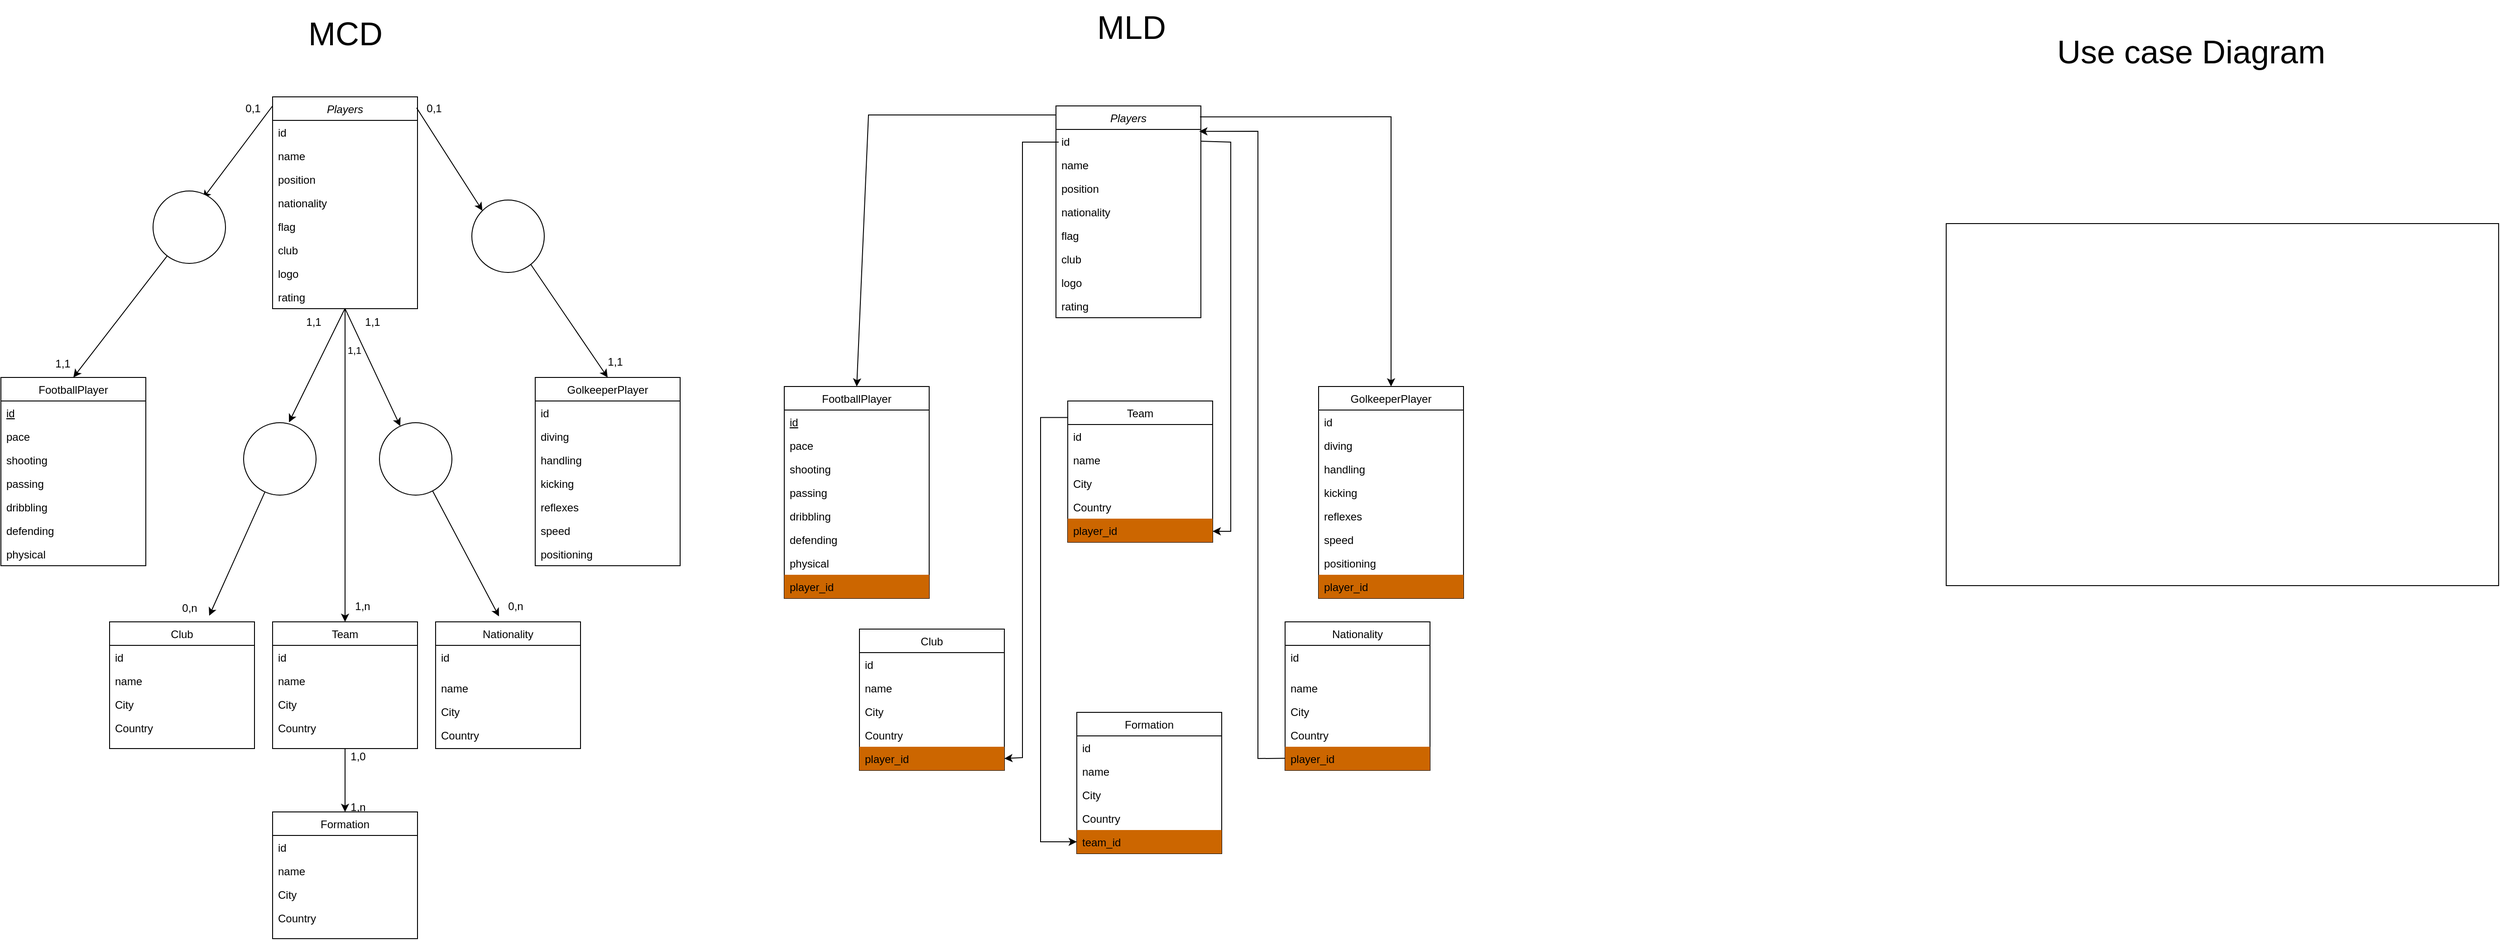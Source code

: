 <mxfile version="25.0.3">
  <diagram id="C5RBs43oDa-KdzZeNtuy" name="Page-1">
    <mxGraphModel dx="3596" dy="1031" grid="1" gridSize="10" guides="1" tooltips="1" connect="1" arrows="1" fold="1" page="1" pageScale="1" pageWidth="827" pageHeight="1169" math="0" shadow="0">
      <root>
        <mxCell id="WIyWlLk6GJQsqaUBKTNV-0" />
        <mxCell id="WIyWlLk6GJQsqaUBKTNV-1" parent="WIyWlLk6GJQsqaUBKTNV-0" />
        <mxCell id="zkfFHV4jXpPFQw0GAbJ--0" value="Players" style="swimlane;fontStyle=2;align=center;verticalAlign=top;childLayout=stackLayout;horizontal=1;startSize=26;horizontalStack=0;resizeParent=1;resizeLast=0;collapsible=1;marginBottom=0;rounded=0;shadow=0;strokeWidth=1;" parent="WIyWlLk6GJQsqaUBKTNV-1" vertex="1">
          <mxGeometry x="-488" y="110" width="160" height="234" as="geometry">
            <mxRectangle x="230" y="140" width="160" height="26" as="alternateBounds" />
          </mxGeometry>
        </mxCell>
        <mxCell id="zkfFHV4jXpPFQw0GAbJ--5" value="id" style="text;align=left;verticalAlign=top;spacingLeft=4;spacingRight=4;overflow=hidden;rotatable=0;points=[[0,0.5],[1,0.5]];portConstraint=eastwest;" parent="zkfFHV4jXpPFQw0GAbJ--0" vertex="1">
          <mxGeometry y="26" width="160" height="26" as="geometry" />
        </mxCell>
        <mxCell id="zkfFHV4jXpPFQw0GAbJ--1" value="name" style="text;align=left;verticalAlign=top;spacingLeft=4;spacingRight=4;overflow=hidden;rotatable=0;points=[[0,0.5],[1,0.5]];portConstraint=eastwest;" parent="zkfFHV4jXpPFQw0GAbJ--0" vertex="1">
          <mxGeometry y="52" width="160" height="26" as="geometry" />
        </mxCell>
        <mxCell id="J0uEEC9_eExeCqjx7-ZQ-7" value="position" style="text;align=left;verticalAlign=top;spacingLeft=4;spacingRight=4;overflow=hidden;rotatable=0;points=[[0,0.5],[1,0.5]];portConstraint=eastwest;rounded=0;shadow=0;html=0;" vertex="1" parent="zkfFHV4jXpPFQw0GAbJ--0">
          <mxGeometry y="78" width="160" height="26" as="geometry" />
        </mxCell>
        <mxCell id="zkfFHV4jXpPFQw0GAbJ--3" value="nationality" style="text;align=left;verticalAlign=top;spacingLeft=4;spacingRight=4;overflow=hidden;rotatable=0;points=[[0,0.5],[1,0.5]];portConstraint=eastwest;rounded=0;shadow=0;html=0;" parent="zkfFHV4jXpPFQw0GAbJ--0" vertex="1">
          <mxGeometry y="104" width="160" height="26" as="geometry" />
        </mxCell>
        <mxCell id="J0uEEC9_eExeCqjx7-ZQ-0" value="flag" style="text;align=left;verticalAlign=top;spacingLeft=4;spacingRight=4;overflow=hidden;rotatable=0;points=[[0,0.5],[1,0.5]];portConstraint=eastwest;rounded=0;shadow=0;html=0;" vertex="1" parent="zkfFHV4jXpPFQw0GAbJ--0">
          <mxGeometry y="130" width="160" height="26" as="geometry" />
        </mxCell>
        <mxCell id="J0uEEC9_eExeCqjx7-ZQ-6" value="club" style="text;align=left;verticalAlign=top;spacingLeft=4;spacingRight=4;overflow=hidden;rotatable=0;points=[[0,0.5],[1,0.5]];portConstraint=eastwest;rounded=0;shadow=0;html=0;" vertex="1" parent="zkfFHV4jXpPFQw0GAbJ--0">
          <mxGeometry y="156" width="160" height="26" as="geometry" />
        </mxCell>
        <mxCell id="J0uEEC9_eExeCqjx7-ZQ-5" value="logo" style="text;align=left;verticalAlign=top;spacingLeft=4;spacingRight=4;overflow=hidden;rotatable=0;points=[[0,0.5],[1,0.5]];portConstraint=eastwest;rounded=0;shadow=0;html=0;" vertex="1" parent="zkfFHV4jXpPFQw0GAbJ--0">
          <mxGeometry y="182" width="160" height="26" as="geometry" />
        </mxCell>
        <mxCell id="J0uEEC9_eExeCqjx7-ZQ-4" value="rating" style="text;align=left;verticalAlign=top;spacingLeft=4;spacingRight=4;overflow=hidden;rotatable=0;points=[[0,0.5],[1,0.5]];portConstraint=eastwest;rounded=0;shadow=0;html=0;" vertex="1" parent="zkfFHV4jXpPFQw0GAbJ--0">
          <mxGeometry y="208" width="160" height="26" as="geometry" />
        </mxCell>
        <mxCell id="zkfFHV4jXpPFQw0GAbJ--6" value="FootballPlayer" style="swimlane;fontStyle=0;align=center;verticalAlign=top;childLayout=stackLayout;horizontal=1;startSize=26;horizontalStack=0;resizeParent=1;resizeLast=0;collapsible=1;marginBottom=0;rounded=0;shadow=0;strokeWidth=1;" parent="WIyWlLk6GJQsqaUBKTNV-1" vertex="1">
          <mxGeometry x="-788" y="420" width="160" height="208" as="geometry">
            <mxRectangle x="130" y="380" width="160" height="26" as="alternateBounds" />
          </mxGeometry>
        </mxCell>
        <mxCell id="zkfFHV4jXpPFQw0GAbJ--10" value="id" style="text;align=left;verticalAlign=top;spacingLeft=4;spacingRight=4;overflow=hidden;rotatable=0;points=[[0,0.5],[1,0.5]];portConstraint=eastwest;fontStyle=4" parent="zkfFHV4jXpPFQw0GAbJ--6" vertex="1">
          <mxGeometry y="26" width="160" height="26" as="geometry" />
        </mxCell>
        <mxCell id="zkfFHV4jXpPFQw0GAbJ--7" value="pace" style="text;align=left;verticalAlign=top;spacingLeft=4;spacingRight=4;overflow=hidden;rotatable=0;points=[[0,0.5],[1,0.5]];portConstraint=eastwest;" parent="zkfFHV4jXpPFQw0GAbJ--6" vertex="1">
          <mxGeometry y="52" width="160" height="26" as="geometry" />
        </mxCell>
        <mxCell id="zkfFHV4jXpPFQw0GAbJ--8" value="shooting" style="text;align=left;verticalAlign=top;spacingLeft=4;spacingRight=4;overflow=hidden;rotatable=0;points=[[0,0.5],[1,0.5]];portConstraint=eastwest;rounded=0;shadow=0;html=0;" parent="zkfFHV4jXpPFQw0GAbJ--6" vertex="1">
          <mxGeometry y="78" width="160" height="26" as="geometry" />
        </mxCell>
        <mxCell id="zkfFHV4jXpPFQw0GAbJ--11" value="passing" style="text;align=left;verticalAlign=top;spacingLeft=4;spacingRight=4;overflow=hidden;rotatable=0;points=[[0,0.5],[1,0.5]];portConstraint=eastwest;" parent="zkfFHV4jXpPFQw0GAbJ--6" vertex="1">
          <mxGeometry y="104" width="160" height="26" as="geometry" />
        </mxCell>
        <mxCell id="J0uEEC9_eExeCqjx7-ZQ-12" value="dribbling" style="text;align=left;verticalAlign=top;spacingLeft=4;spacingRight=4;overflow=hidden;rotatable=0;points=[[0,0.5],[1,0.5]];portConstraint=eastwest;" vertex="1" parent="zkfFHV4jXpPFQw0GAbJ--6">
          <mxGeometry y="130" width="160" height="26" as="geometry" />
        </mxCell>
        <mxCell id="J0uEEC9_eExeCqjx7-ZQ-13" value="defending" style="text;align=left;verticalAlign=top;spacingLeft=4;spacingRight=4;overflow=hidden;rotatable=0;points=[[0,0.5],[1,0.5]];portConstraint=eastwest;" vertex="1" parent="zkfFHV4jXpPFQw0GAbJ--6">
          <mxGeometry y="156" width="160" height="26" as="geometry" />
        </mxCell>
        <mxCell id="J0uEEC9_eExeCqjx7-ZQ-14" value="physical" style="text;align=left;verticalAlign=top;spacingLeft=4;spacingRight=4;overflow=hidden;rotatable=0;points=[[0,0.5],[1,0.5]];portConstraint=eastwest;" vertex="1" parent="zkfFHV4jXpPFQw0GAbJ--6">
          <mxGeometry y="182" width="160" height="26" as="geometry" />
        </mxCell>
        <mxCell id="zkfFHV4jXpPFQw0GAbJ--13" value="GolkeeperPlayer" style="swimlane;fontStyle=0;align=center;verticalAlign=top;childLayout=stackLayout;horizontal=1;startSize=26;horizontalStack=0;resizeParent=1;resizeLast=0;collapsible=1;marginBottom=0;rounded=0;shadow=0;strokeWidth=1;" parent="WIyWlLk6GJQsqaUBKTNV-1" vertex="1">
          <mxGeometry x="-198" y="420" width="160" height="208" as="geometry">
            <mxRectangle x="340" y="380" width="170" height="26" as="alternateBounds" />
          </mxGeometry>
        </mxCell>
        <mxCell id="zkfFHV4jXpPFQw0GAbJ--14" value="id" style="text;align=left;verticalAlign=top;spacingLeft=4;spacingRight=4;overflow=hidden;rotatable=0;points=[[0,0.5],[1,0.5]];portConstraint=eastwest;" parent="zkfFHV4jXpPFQw0GAbJ--13" vertex="1">
          <mxGeometry y="26" width="160" height="26" as="geometry" />
        </mxCell>
        <mxCell id="J0uEEC9_eExeCqjx7-ZQ-3" value="diving" style="text;align=left;verticalAlign=top;spacingLeft=4;spacingRight=4;overflow=hidden;rotatable=0;points=[[0,0.5],[1,0.5]];portConstraint=eastwest;rounded=0;shadow=0;html=0;" vertex="1" parent="zkfFHV4jXpPFQw0GAbJ--13">
          <mxGeometry y="52" width="160" height="26" as="geometry" />
        </mxCell>
        <mxCell id="J0uEEC9_eExeCqjx7-ZQ-2" value="handling" style="text;align=left;verticalAlign=top;spacingLeft=4;spacingRight=4;overflow=hidden;rotatable=0;points=[[0,0.5],[1,0.5]];portConstraint=eastwest;rounded=0;shadow=0;html=0;" vertex="1" parent="zkfFHV4jXpPFQw0GAbJ--13">
          <mxGeometry y="78" width="160" height="26" as="geometry" />
        </mxCell>
        <mxCell id="J0uEEC9_eExeCqjx7-ZQ-1" value="kicking" style="text;align=left;verticalAlign=top;spacingLeft=4;spacingRight=4;overflow=hidden;rotatable=0;points=[[0,0.5],[1,0.5]];portConstraint=eastwest;rounded=0;shadow=0;html=0;" vertex="1" parent="zkfFHV4jXpPFQw0GAbJ--13">
          <mxGeometry y="104" width="160" height="26" as="geometry" />
        </mxCell>
        <mxCell id="J0uEEC9_eExeCqjx7-ZQ-9" value="reflexes" style="text;align=left;verticalAlign=top;spacingLeft=4;spacingRight=4;overflow=hidden;rotatable=0;points=[[0,0.5],[1,0.5]];portConstraint=eastwest;rounded=0;shadow=0;html=0;" vertex="1" parent="zkfFHV4jXpPFQw0GAbJ--13">
          <mxGeometry y="130" width="160" height="26" as="geometry" />
        </mxCell>
        <mxCell id="J0uEEC9_eExeCqjx7-ZQ-10" value="speed" style="text;align=left;verticalAlign=top;spacingLeft=4;spacingRight=4;overflow=hidden;rotatable=0;points=[[0,0.5],[1,0.5]];portConstraint=eastwest;rounded=0;shadow=0;html=0;" vertex="1" parent="zkfFHV4jXpPFQw0GAbJ--13">
          <mxGeometry y="156" width="160" height="26" as="geometry" />
        </mxCell>
        <mxCell id="J0uEEC9_eExeCqjx7-ZQ-11" value="positioning" style="text;align=left;verticalAlign=top;spacingLeft=4;spacingRight=4;overflow=hidden;rotatable=0;points=[[0,0.5],[1,0.5]];portConstraint=eastwest;rounded=0;shadow=0;html=0;" vertex="1" parent="zkfFHV4jXpPFQw0GAbJ--13">
          <mxGeometry y="182" width="160" height="26" as="geometry" />
        </mxCell>
        <mxCell id="zkfFHV4jXpPFQw0GAbJ--17" value="Club" style="swimlane;fontStyle=0;align=center;verticalAlign=top;childLayout=stackLayout;horizontal=1;startSize=26;horizontalStack=0;resizeParent=1;resizeLast=0;collapsible=1;marginBottom=0;rounded=0;shadow=0;strokeWidth=1;" parent="WIyWlLk6GJQsqaUBKTNV-1" vertex="1">
          <mxGeometry x="-668" y="690" width="160" height="140" as="geometry">
            <mxRectangle x="550" y="140" width="160" height="26" as="alternateBounds" />
          </mxGeometry>
        </mxCell>
        <mxCell id="zkfFHV4jXpPFQw0GAbJ--18" value="id" style="text;align=left;verticalAlign=top;spacingLeft=4;spacingRight=4;overflow=hidden;rotatable=0;points=[[0,0.5],[1,0.5]];portConstraint=eastwest;" parent="zkfFHV4jXpPFQw0GAbJ--17" vertex="1">
          <mxGeometry y="26" width="160" height="26" as="geometry" />
        </mxCell>
        <mxCell id="zkfFHV4jXpPFQw0GAbJ--20" value="name" style="text;align=left;verticalAlign=top;spacingLeft=4;spacingRight=4;overflow=hidden;rotatable=0;points=[[0,0.5],[1,0.5]];portConstraint=eastwest;rounded=0;shadow=0;html=0;" parent="zkfFHV4jXpPFQw0GAbJ--17" vertex="1">
          <mxGeometry y="52" width="160" height="26" as="geometry" />
        </mxCell>
        <mxCell id="zkfFHV4jXpPFQw0GAbJ--19" value="City" style="text;align=left;verticalAlign=top;spacingLeft=4;spacingRight=4;overflow=hidden;rotatable=0;points=[[0,0.5],[1,0.5]];portConstraint=eastwest;rounded=0;shadow=0;html=0;" parent="zkfFHV4jXpPFQw0GAbJ--17" vertex="1">
          <mxGeometry y="78" width="160" height="26" as="geometry" />
        </mxCell>
        <mxCell id="zkfFHV4jXpPFQw0GAbJ--22" value="Country" style="text;align=left;verticalAlign=top;spacingLeft=4;spacingRight=4;overflow=hidden;rotatable=0;points=[[0,0.5],[1,0.5]];portConstraint=eastwest;rounded=0;shadow=0;html=0;" parent="zkfFHV4jXpPFQw0GAbJ--17" vertex="1">
          <mxGeometry y="104" width="160" height="26" as="geometry" />
        </mxCell>
        <mxCell id="J0uEEC9_eExeCqjx7-ZQ-16" value="Nationality" style="swimlane;fontStyle=0;align=center;verticalAlign=top;childLayout=stackLayout;horizontal=1;startSize=26;horizontalStack=0;resizeParent=1;resizeLast=0;collapsible=1;marginBottom=0;rounded=0;shadow=0;strokeWidth=1;" vertex="1" parent="WIyWlLk6GJQsqaUBKTNV-1">
          <mxGeometry x="-308" y="690" width="160" height="140" as="geometry">
            <mxRectangle x="550" y="140" width="160" height="26" as="alternateBounds" />
          </mxGeometry>
        </mxCell>
        <mxCell id="J0uEEC9_eExeCqjx7-ZQ-17" value="id" style="text;align=left;verticalAlign=top;spacingLeft=4;spacingRight=4;overflow=hidden;rotatable=0;points=[[0,0.5],[1,0.5]];portConstraint=eastwest;" vertex="1" parent="J0uEEC9_eExeCqjx7-ZQ-16">
          <mxGeometry y="26" width="160" height="34" as="geometry" />
        </mxCell>
        <mxCell id="J0uEEC9_eExeCqjx7-ZQ-18" value="name" style="text;align=left;verticalAlign=top;spacingLeft=4;spacingRight=4;overflow=hidden;rotatable=0;points=[[0,0.5],[1,0.5]];portConstraint=eastwest;rounded=0;shadow=0;html=0;" vertex="1" parent="J0uEEC9_eExeCqjx7-ZQ-16">
          <mxGeometry y="60" width="160" height="26" as="geometry" />
        </mxCell>
        <mxCell id="J0uEEC9_eExeCqjx7-ZQ-19" value="City" style="text;align=left;verticalAlign=top;spacingLeft=4;spacingRight=4;overflow=hidden;rotatable=0;points=[[0,0.5],[1,0.5]];portConstraint=eastwest;rounded=0;shadow=0;html=0;" vertex="1" parent="J0uEEC9_eExeCqjx7-ZQ-16">
          <mxGeometry y="86" width="160" height="26" as="geometry" />
        </mxCell>
        <mxCell id="J0uEEC9_eExeCqjx7-ZQ-20" value="Country" style="text;align=left;verticalAlign=top;spacingLeft=4;spacingRight=4;overflow=hidden;rotatable=0;points=[[0,0.5],[1,0.5]];portConstraint=eastwest;rounded=0;shadow=0;html=0;" vertex="1" parent="J0uEEC9_eExeCqjx7-ZQ-16">
          <mxGeometry y="112" width="160" height="26" as="geometry" />
        </mxCell>
        <mxCell id="J0uEEC9_eExeCqjx7-ZQ-32" style="edgeStyle=orthogonalEdgeStyle;rounded=0;orthogonalLoop=1;jettySize=auto;html=1;exitX=0.5;exitY=1;exitDx=0;exitDy=0;entryX=0.5;entryY=0;entryDx=0;entryDy=0;" edge="1" parent="WIyWlLk6GJQsqaUBKTNV-1" source="J0uEEC9_eExeCqjx7-ZQ-21" target="J0uEEC9_eExeCqjx7-ZQ-26">
          <mxGeometry relative="1" as="geometry" />
        </mxCell>
        <mxCell id="J0uEEC9_eExeCqjx7-ZQ-21" value="Team" style="swimlane;fontStyle=0;align=center;verticalAlign=top;childLayout=stackLayout;horizontal=1;startSize=26;horizontalStack=0;resizeParent=1;resizeLast=0;collapsible=1;marginBottom=0;rounded=0;shadow=0;strokeWidth=1;" vertex="1" parent="WIyWlLk6GJQsqaUBKTNV-1">
          <mxGeometry x="-488" y="690" width="160" height="140" as="geometry">
            <mxRectangle x="550" y="140" width="160" height="26" as="alternateBounds" />
          </mxGeometry>
        </mxCell>
        <mxCell id="J0uEEC9_eExeCqjx7-ZQ-22" value="id" style="text;align=left;verticalAlign=top;spacingLeft=4;spacingRight=4;overflow=hidden;rotatable=0;points=[[0,0.5],[1,0.5]];portConstraint=eastwest;" vertex="1" parent="J0uEEC9_eExeCqjx7-ZQ-21">
          <mxGeometry y="26" width="160" height="26" as="geometry" />
        </mxCell>
        <mxCell id="J0uEEC9_eExeCqjx7-ZQ-23" value="name" style="text;align=left;verticalAlign=top;spacingLeft=4;spacingRight=4;overflow=hidden;rotatable=0;points=[[0,0.5],[1,0.5]];portConstraint=eastwest;rounded=0;shadow=0;html=0;" vertex="1" parent="J0uEEC9_eExeCqjx7-ZQ-21">
          <mxGeometry y="52" width="160" height="26" as="geometry" />
        </mxCell>
        <mxCell id="J0uEEC9_eExeCqjx7-ZQ-24" value="City" style="text;align=left;verticalAlign=top;spacingLeft=4;spacingRight=4;overflow=hidden;rotatable=0;points=[[0,0.5],[1,0.5]];portConstraint=eastwest;rounded=0;shadow=0;html=0;" vertex="1" parent="J0uEEC9_eExeCqjx7-ZQ-21">
          <mxGeometry y="78" width="160" height="26" as="geometry" />
        </mxCell>
        <mxCell id="J0uEEC9_eExeCqjx7-ZQ-25" value="Country" style="text;align=left;verticalAlign=top;spacingLeft=4;spacingRight=4;overflow=hidden;rotatable=0;points=[[0,0.5],[1,0.5]];portConstraint=eastwest;rounded=0;shadow=0;html=0;" vertex="1" parent="J0uEEC9_eExeCqjx7-ZQ-21">
          <mxGeometry y="104" width="160" height="26" as="geometry" />
        </mxCell>
        <mxCell id="J0uEEC9_eExeCqjx7-ZQ-26" value="Formation" style="swimlane;fontStyle=0;align=center;verticalAlign=top;childLayout=stackLayout;horizontal=1;startSize=26;horizontalStack=0;resizeParent=1;resizeLast=0;collapsible=1;marginBottom=0;rounded=0;shadow=0;strokeWidth=1;" vertex="1" parent="WIyWlLk6GJQsqaUBKTNV-1">
          <mxGeometry x="-488" y="900" width="160" height="140" as="geometry">
            <mxRectangle x="550" y="140" width="160" height="26" as="alternateBounds" />
          </mxGeometry>
        </mxCell>
        <mxCell id="J0uEEC9_eExeCqjx7-ZQ-27" value="id" style="text;align=left;verticalAlign=top;spacingLeft=4;spacingRight=4;overflow=hidden;rotatable=0;points=[[0,0.5],[1,0.5]];portConstraint=eastwest;" vertex="1" parent="J0uEEC9_eExeCqjx7-ZQ-26">
          <mxGeometry y="26" width="160" height="26" as="geometry" />
        </mxCell>
        <mxCell id="J0uEEC9_eExeCqjx7-ZQ-28" value="name" style="text;align=left;verticalAlign=top;spacingLeft=4;spacingRight=4;overflow=hidden;rotatable=0;points=[[0,0.5],[1,0.5]];portConstraint=eastwest;rounded=0;shadow=0;html=0;" vertex="1" parent="J0uEEC9_eExeCqjx7-ZQ-26">
          <mxGeometry y="52" width="160" height="26" as="geometry" />
        </mxCell>
        <mxCell id="J0uEEC9_eExeCqjx7-ZQ-29" value="City" style="text;align=left;verticalAlign=top;spacingLeft=4;spacingRight=4;overflow=hidden;rotatable=0;points=[[0,0.5],[1,0.5]];portConstraint=eastwest;rounded=0;shadow=0;html=0;" vertex="1" parent="J0uEEC9_eExeCqjx7-ZQ-26">
          <mxGeometry y="78" width="160" height="26" as="geometry" />
        </mxCell>
        <mxCell id="J0uEEC9_eExeCqjx7-ZQ-30" value="Country" style="text;align=left;verticalAlign=top;spacingLeft=4;spacingRight=4;overflow=hidden;rotatable=0;points=[[0,0.5],[1,0.5]];portConstraint=eastwest;rounded=0;shadow=0;html=0;" vertex="1" parent="J0uEEC9_eExeCqjx7-ZQ-26">
          <mxGeometry y="104" width="160" height="26" as="geometry" />
        </mxCell>
        <mxCell id="J0uEEC9_eExeCqjx7-ZQ-42" value="" style="edgeStyle=none;orthogonalLoop=1;jettySize=auto;html=1;rounded=0;exitX=0.5;exitY=1;exitDx=0;exitDy=0;entryX=0.5;entryY=0;entryDx=0;entryDy=0;" edge="1" parent="WIyWlLk6GJQsqaUBKTNV-1" source="zkfFHV4jXpPFQw0GAbJ--0" target="J0uEEC9_eExeCqjx7-ZQ-21">
          <mxGeometry width="80" relative="1" as="geometry">
            <mxPoint x="-328" y="370" as="sourcePoint" />
            <mxPoint x="-248" y="370" as="targetPoint" />
            <Array as="points">
              <mxPoint x="-408" y="500" />
            </Array>
          </mxGeometry>
        </mxCell>
        <mxCell id="J0uEEC9_eExeCqjx7-ZQ-194" value="1,1" style="edgeLabel;html=1;align=center;verticalAlign=middle;resizable=0;points=[];" vertex="1" connectable="0" parent="J0uEEC9_eExeCqjx7-ZQ-42">
          <mxGeometry x="-0.747" y="5" relative="1" as="geometry">
            <mxPoint x="5" y="2" as="offset" />
          </mxGeometry>
        </mxCell>
        <mxCell id="J0uEEC9_eExeCqjx7-ZQ-43" value="" style="edgeStyle=none;orthogonalLoop=1;jettySize=auto;html=1;rounded=0;entryX=0.5;entryY=0;entryDx=0;entryDy=0;" edge="1" parent="WIyWlLk6GJQsqaUBKTNV-1" source="J0uEEC9_eExeCqjx7-ZQ-104">
          <mxGeometry width="80" relative="1" as="geometry">
            <mxPoint x="-408" y="344" as="sourcePoint" />
            <mxPoint x="-238.0" y="684" as="targetPoint" />
            <Array as="points" />
          </mxGeometry>
        </mxCell>
        <mxCell id="J0uEEC9_eExeCqjx7-ZQ-44" value="" style="edgeStyle=none;orthogonalLoop=1;jettySize=auto;html=1;rounded=0;entryX=0.626;entryY=-0.005;entryDx=0;entryDy=0;entryPerimeter=0;" edge="1" parent="WIyWlLk6GJQsqaUBKTNV-1" source="J0uEEC9_eExeCqjx7-ZQ-106">
          <mxGeometry width="80" relative="1" as="geometry">
            <mxPoint x="-408.16" y="344" as="sourcePoint" />
            <mxPoint x="-558.0" y="683.3" as="targetPoint" />
            <Array as="points" />
          </mxGeometry>
        </mxCell>
        <mxCell id="J0uEEC9_eExeCqjx7-ZQ-45" value="" style="edgeStyle=none;orthogonalLoop=1;jettySize=auto;html=1;rounded=0;entryX=0.5;entryY=0;entryDx=0;entryDy=0;" edge="1" parent="WIyWlLk6GJQsqaUBKTNV-1" target="zkfFHV4jXpPFQw0GAbJ--13">
          <mxGeometry width="80" relative="1" as="geometry">
            <mxPoint x="-220" y="270" as="sourcePoint" />
            <mxPoint x="-388" y="710" as="targetPoint" />
            <Array as="points" />
          </mxGeometry>
        </mxCell>
        <mxCell id="J0uEEC9_eExeCqjx7-ZQ-46" value="" style="edgeStyle=none;orthogonalLoop=1;jettySize=auto;html=1;rounded=0;entryX=0.5;entryY=0;entryDx=0;entryDy=0;" edge="1" parent="WIyWlLk6GJQsqaUBKTNV-1" source="J0uEEC9_eExeCqjx7-ZQ-102" target="zkfFHV4jXpPFQw0GAbJ--6">
          <mxGeometry width="80" relative="1" as="geometry">
            <mxPoint x="-488" y="120" as="sourcePoint" />
            <mxPoint x="-548.0" y="693.3" as="targetPoint" />
            <Array as="points" />
          </mxGeometry>
        </mxCell>
        <mxCell id="J0uEEC9_eExeCqjx7-ZQ-47" value="&lt;font style=&quot;font-size: 36px;&quot;&gt;MCD&lt;/font&gt;" style="text;html=1;align=center;verticalAlign=middle;resizable=0;points=[];autosize=1;strokeColor=none;fillColor=none;" vertex="1" parent="WIyWlLk6GJQsqaUBKTNV-1">
          <mxGeometry x="-463" y="10" width="110" height="60" as="geometry" />
        </mxCell>
        <mxCell id="J0uEEC9_eExeCqjx7-ZQ-48" value="Players" style="swimlane;fontStyle=2;align=center;verticalAlign=top;childLayout=stackLayout;horizontal=1;startSize=26;horizontalStack=0;resizeParent=1;resizeLast=0;collapsible=1;marginBottom=0;rounded=0;shadow=0;strokeWidth=1;" vertex="1" parent="WIyWlLk6GJQsqaUBKTNV-1">
          <mxGeometry x="377" y="120" width="160" height="234" as="geometry">
            <mxRectangle x="230" y="140" width="160" height="26" as="alternateBounds" />
          </mxGeometry>
        </mxCell>
        <mxCell id="J0uEEC9_eExeCqjx7-ZQ-49" value="id" style="text;align=left;verticalAlign=top;spacingLeft=4;spacingRight=4;overflow=hidden;rotatable=0;points=[[0,0.5],[1,0.5]];portConstraint=eastwest;" vertex="1" parent="J0uEEC9_eExeCqjx7-ZQ-48">
          <mxGeometry y="26" width="160" height="26" as="geometry" />
        </mxCell>
        <mxCell id="J0uEEC9_eExeCqjx7-ZQ-50" value="name" style="text;align=left;verticalAlign=top;spacingLeft=4;spacingRight=4;overflow=hidden;rotatable=0;points=[[0,0.5],[1,0.5]];portConstraint=eastwest;" vertex="1" parent="J0uEEC9_eExeCqjx7-ZQ-48">
          <mxGeometry y="52" width="160" height="26" as="geometry" />
        </mxCell>
        <mxCell id="J0uEEC9_eExeCqjx7-ZQ-51" value="position" style="text;align=left;verticalAlign=top;spacingLeft=4;spacingRight=4;overflow=hidden;rotatable=0;points=[[0,0.5],[1,0.5]];portConstraint=eastwest;rounded=0;shadow=0;html=0;" vertex="1" parent="J0uEEC9_eExeCqjx7-ZQ-48">
          <mxGeometry y="78" width="160" height="26" as="geometry" />
        </mxCell>
        <mxCell id="J0uEEC9_eExeCqjx7-ZQ-52" value="nationality" style="text;align=left;verticalAlign=top;spacingLeft=4;spacingRight=4;overflow=hidden;rotatable=0;points=[[0,0.5],[1,0.5]];portConstraint=eastwest;rounded=0;shadow=0;html=0;" vertex="1" parent="J0uEEC9_eExeCqjx7-ZQ-48">
          <mxGeometry y="104" width="160" height="26" as="geometry" />
        </mxCell>
        <mxCell id="J0uEEC9_eExeCqjx7-ZQ-53" value="flag" style="text;align=left;verticalAlign=top;spacingLeft=4;spacingRight=4;overflow=hidden;rotatable=0;points=[[0,0.5],[1,0.5]];portConstraint=eastwest;rounded=0;shadow=0;html=0;" vertex="1" parent="J0uEEC9_eExeCqjx7-ZQ-48">
          <mxGeometry y="130" width="160" height="26" as="geometry" />
        </mxCell>
        <mxCell id="J0uEEC9_eExeCqjx7-ZQ-54" value="club" style="text;align=left;verticalAlign=top;spacingLeft=4;spacingRight=4;overflow=hidden;rotatable=0;points=[[0,0.5],[1,0.5]];portConstraint=eastwest;rounded=0;shadow=0;html=0;" vertex="1" parent="J0uEEC9_eExeCqjx7-ZQ-48">
          <mxGeometry y="156" width="160" height="26" as="geometry" />
        </mxCell>
        <mxCell id="J0uEEC9_eExeCqjx7-ZQ-55" value="logo" style="text;align=left;verticalAlign=top;spacingLeft=4;spacingRight=4;overflow=hidden;rotatable=0;points=[[0,0.5],[1,0.5]];portConstraint=eastwest;rounded=0;shadow=0;html=0;" vertex="1" parent="J0uEEC9_eExeCqjx7-ZQ-48">
          <mxGeometry y="182" width="160" height="26" as="geometry" />
        </mxCell>
        <mxCell id="J0uEEC9_eExeCqjx7-ZQ-56" value="rating" style="text;align=left;verticalAlign=top;spacingLeft=4;spacingRight=4;overflow=hidden;rotatable=0;points=[[0,0.5],[1,0.5]];portConstraint=eastwest;rounded=0;shadow=0;html=0;" vertex="1" parent="J0uEEC9_eExeCqjx7-ZQ-48">
          <mxGeometry y="208" width="160" height="26" as="geometry" />
        </mxCell>
        <mxCell id="J0uEEC9_eExeCqjx7-ZQ-57" value="FootballPlayer" style="swimlane;fontStyle=0;align=center;verticalAlign=top;childLayout=stackLayout;horizontal=1;startSize=26;horizontalStack=0;resizeParent=1;resizeLast=0;collapsible=1;marginBottom=0;rounded=0;shadow=0;strokeWidth=1;" vertex="1" parent="WIyWlLk6GJQsqaUBKTNV-1">
          <mxGeometry x="77" y="430" width="160" height="234" as="geometry">
            <mxRectangle x="130" y="380" width="160" height="26" as="alternateBounds" />
          </mxGeometry>
        </mxCell>
        <mxCell id="J0uEEC9_eExeCqjx7-ZQ-58" value="id" style="text;align=left;verticalAlign=top;spacingLeft=4;spacingRight=4;overflow=hidden;rotatable=0;points=[[0,0.5],[1,0.5]];portConstraint=eastwest;fontStyle=4" vertex="1" parent="J0uEEC9_eExeCqjx7-ZQ-57">
          <mxGeometry y="26" width="160" height="26" as="geometry" />
        </mxCell>
        <mxCell id="J0uEEC9_eExeCqjx7-ZQ-59" value="pace" style="text;align=left;verticalAlign=top;spacingLeft=4;spacingRight=4;overflow=hidden;rotatable=0;points=[[0,0.5],[1,0.5]];portConstraint=eastwest;" vertex="1" parent="J0uEEC9_eExeCqjx7-ZQ-57">
          <mxGeometry y="52" width="160" height="26" as="geometry" />
        </mxCell>
        <mxCell id="J0uEEC9_eExeCqjx7-ZQ-60" value="shooting" style="text;align=left;verticalAlign=top;spacingLeft=4;spacingRight=4;overflow=hidden;rotatable=0;points=[[0,0.5],[1,0.5]];portConstraint=eastwest;rounded=0;shadow=0;html=0;" vertex="1" parent="J0uEEC9_eExeCqjx7-ZQ-57">
          <mxGeometry y="78" width="160" height="26" as="geometry" />
        </mxCell>
        <mxCell id="J0uEEC9_eExeCqjx7-ZQ-61" value="passing" style="text;align=left;verticalAlign=top;spacingLeft=4;spacingRight=4;overflow=hidden;rotatable=0;points=[[0,0.5],[1,0.5]];portConstraint=eastwest;" vertex="1" parent="J0uEEC9_eExeCqjx7-ZQ-57">
          <mxGeometry y="104" width="160" height="26" as="geometry" />
        </mxCell>
        <mxCell id="J0uEEC9_eExeCqjx7-ZQ-62" value="dribbling" style="text;align=left;verticalAlign=top;spacingLeft=4;spacingRight=4;overflow=hidden;rotatable=0;points=[[0,0.5],[1,0.5]];portConstraint=eastwest;" vertex="1" parent="J0uEEC9_eExeCqjx7-ZQ-57">
          <mxGeometry y="130" width="160" height="26" as="geometry" />
        </mxCell>
        <mxCell id="J0uEEC9_eExeCqjx7-ZQ-63" value="defending" style="text;align=left;verticalAlign=top;spacingLeft=4;spacingRight=4;overflow=hidden;rotatable=0;points=[[0,0.5],[1,0.5]];portConstraint=eastwest;" vertex="1" parent="J0uEEC9_eExeCqjx7-ZQ-57">
          <mxGeometry y="156" width="160" height="26" as="geometry" />
        </mxCell>
        <mxCell id="J0uEEC9_eExeCqjx7-ZQ-64" value="physical" style="text;align=left;verticalAlign=top;spacingLeft=4;spacingRight=4;overflow=hidden;rotatable=0;points=[[0,0.5],[1,0.5]];portConstraint=eastwest;" vertex="1" parent="J0uEEC9_eExeCqjx7-ZQ-57">
          <mxGeometry y="182" width="160" height="26" as="geometry" />
        </mxCell>
        <mxCell id="J0uEEC9_eExeCqjx7-ZQ-117" value="player_id" style="text;align=left;verticalAlign=top;spacingLeft=4;spacingRight=4;overflow=hidden;rotatable=0;points=[[0,0.5],[1,0.5]];portConstraint=eastwest;rounded=0;shadow=0;html=0;fillColor=#CC6600;" vertex="1" parent="J0uEEC9_eExeCqjx7-ZQ-57">
          <mxGeometry y="208" width="160" height="26" as="geometry" />
        </mxCell>
        <mxCell id="J0uEEC9_eExeCqjx7-ZQ-65" value="GolkeeperPlayer" style="swimlane;fontStyle=0;align=center;verticalAlign=top;childLayout=stackLayout;horizontal=1;startSize=26;horizontalStack=0;resizeParent=1;resizeLast=0;collapsible=1;marginBottom=0;rounded=0;shadow=0;strokeWidth=1;" vertex="1" parent="WIyWlLk6GJQsqaUBKTNV-1">
          <mxGeometry x="667" y="430" width="160" height="234" as="geometry">
            <mxRectangle x="340" y="380" width="170" height="26" as="alternateBounds" />
          </mxGeometry>
        </mxCell>
        <mxCell id="J0uEEC9_eExeCqjx7-ZQ-66" value="id" style="text;align=left;verticalAlign=top;spacingLeft=4;spacingRight=4;overflow=hidden;rotatable=0;points=[[0,0.5],[1,0.5]];portConstraint=eastwest;" vertex="1" parent="J0uEEC9_eExeCqjx7-ZQ-65">
          <mxGeometry y="26" width="160" height="26" as="geometry" />
        </mxCell>
        <mxCell id="J0uEEC9_eExeCqjx7-ZQ-67" value="diving" style="text;align=left;verticalAlign=top;spacingLeft=4;spacingRight=4;overflow=hidden;rotatable=0;points=[[0,0.5],[1,0.5]];portConstraint=eastwest;rounded=0;shadow=0;html=0;" vertex="1" parent="J0uEEC9_eExeCqjx7-ZQ-65">
          <mxGeometry y="52" width="160" height="26" as="geometry" />
        </mxCell>
        <mxCell id="J0uEEC9_eExeCqjx7-ZQ-68" value="handling" style="text;align=left;verticalAlign=top;spacingLeft=4;spacingRight=4;overflow=hidden;rotatable=0;points=[[0,0.5],[1,0.5]];portConstraint=eastwest;rounded=0;shadow=0;html=0;" vertex="1" parent="J0uEEC9_eExeCqjx7-ZQ-65">
          <mxGeometry y="78" width="160" height="26" as="geometry" />
        </mxCell>
        <mxCell id="J0uEEC9_eExeCqjx7-ZQ-69" value="kicking" style="text;align=left;verticalAlign=top;spacingLeft=4;spacingRight=4;overflow=hidden;rotatable=0;points=[[0,0.5],[1,0.5]];portConstraint=eastwest;rounded=0;shadow=0;html=0;" vertex="1" parent="J0uEEC9_eExeCqjx7-ZQ-65">
          <mxGeometry y="104" width="160" height="26" as="geometry" />
        </mxCell>
        <mxCell id="J0uEEC9_eExeCqjx7-ZQ-70" value="reflexes" style="text;align=left;verticalAlign=top;spacingLeft=4;spacingRight=4;overflow=hidden;rotatable=0;points=[[0,0.5],[1,0.5]];portConstraint=eastwest;rounded=0;shadow=0;html=0;" vertex="1" parent="J0uEEC9_eExeCqjx7-ZQ-65">
          <mxGeometry y="130" width="160" height="26" as="geometry" />
        </mxCell>
        <mxCell id="J0uEEC9_eExeCqjx7-ZQ-71" value="speed" style="text;align=left;verticalAlign=top;spacingLeft=4;spacingRight=4;overflow=hidden;rotatable=0;points=[[0,0.5],[1,0.5]];portConstraint=eastwest;rounded=0;shadow=0;html=0;" vertex="1" parent="J0uEEC9_eExeCqjx7-ZQ-65">
          <mxGeometry y="156" width="160" height="26" as="geometry" />
        </mxCell>
        <mxCell id="J0uEEC9_eExeCqjx7-ZQ-72" value="positioning" style="text;align=left;verticalAlign=top;spacingLeft=4;spacingRight=4;overflow=hidden;rotatable=0;points=[[0,0.5],[1,0.5]];portConstraint=eastwest;rounded=0;shadow=0;html=0;" vertex="1" parent="J0uEEC9_eExeCqjx7-ZQ-65">
          <mxGeometry y="182" width="160" height="26" as="geometry" />
        </mxCell>
        <mxCell id="J0uEEC9_eExeCqjx7-ZQ-115" value="player_id" style="text;align=left;verticalAlign=top;spacingLeft=4;spacingRight=4;overflow=hidden;rotatable=0;points=[[0,0.5],[1,0.5]];portConstraint=eastwest;rounded=0;shadow=0;html=0;fillColor=#CC6600;" vertex="1" parent="J0uEEC9_eExeCqjx7-ZQ-65">
          <mxGeometry y="208" width="160" height="26" as="geometry" />
        </mxCell>
        <mxCell id="J0uEEC9_eExeCqjx7-ZQ-73" value="Club" style="swimlane;fontStyle=0;align=center;verticalAlign=top;childLayout=stackLayout;horizontal=1;startSize=26;horizontalStack=0;resizeParent=1;resizeLast=0;collapsible=1;marginBottom=0;rounded=0;shadow=0;strokeWidth=1;" vertex="1" parent="WIyWlLk6GJQsqaUBKTNV-1">
          <mxGeometry x="160" y="698" width="160" height="156" as="geometry">
            <mxRectangle x="550" y="140" width="160" height="26" as="alternateBounds" />
          </mxGeometry>
        </mxCell>
        <mxCell id="J0uEEC9_eExeCqjx7-ZQ-74" value="id" style="text;align=left;verticalAlign=top;spacingLeft=4;spacingRight=4;overflow=hidden;rotatable=0;points=[[0,0.5],[1,0.5]];portConstraint=eastwest;" vertex="1" parent="J0uEEC9_eExeCqjx7-ZQ-73">
          <mxGeometry y="26" width="160" height="26" as="geometry" />
        </mxCell>
        <mxCell id="J0uEEC9_eExeCqjx7-ZQ-75" value="name" style="text;align=left;verticalAlign=top;spacingLeft=4;spacingRight=4;overflow=hidden;rotatable=0;points=[[0,0.5],[1,0.5]];portConstraint=eastwest;rounded=0;shadow=0;html=0;" vertex="1" parent="J0uEEC9_eExeCqjx7-ZQ-73">
          <mxGeometry y="52" width="160" height="26" as="geometry" />
        </mxCell>
        <mxCell id="J0uEEC9_eExeCqjx7-ZQ-76" value="City" style="text;align=left;verticalAlign=top;spacingLeft=4;spacingRight=4;overflow=hidden;rotatable=0;points=[[0,0.5],[1,0.5]];portConstraint=eastwest;rounded=0;shadow=0;html=0;" vertex="1" parent="J0uEEC9_eExeCqjx7-ZQ-73">
          <mxGeometry y="78" width="160" height="26" as="geometry" />
        </mxCell>
        <mxCell id="J0uEEC9_eExeCqjx7-ZQ-77" value="Country" style="text;align=left;verticalAlign=top;spacingLeft=4;spacingRight=4;overflow=hidden;rotatable=0;points=[[0,0.5],[1,0.5]];portConstraint=eastwest;rounded=0;shadow=0;html=0;" vertex="1" parent="J0uEEC9_eExeCqjx7-ZQ-73">
          <mxGeometry y="104" width="160" height="26" as="geometry" />
        </mxCell>
        <mxCell id="J0uEEC9_eExeCqjx7-ZQ-114" value="player_id" style="text;align=left;verticalAlign=top;spacingLeft=4;spacingRight=4;overflow=hidden;rotatable=0;points=[[0,0.5],[1,0.5]];portConstraint=eastwest;rounded=0;shadow=0;html=0;fillColor=#CC6600;" vertex="1" parent="J0uEEC9_eExeCqjx7-ZQ-73">
          <mxGeometry y="130" width="160" height="26" as="geometry" />
        </mxCell>
        <mxCell id="J0uEEC9_eExeCqjx7-ZQ-78" value="Nationality" style="swimlane;fontStyle=0;align=center;verticalAlign=top;childLayout=stackLayout;horizontal=1;startSize=26;horizontalStack=0;resizeParent=1;resizeLast=0;collapsible=1;marginBottom=0;rounded=0;shadow=0;strokeWidth=1;" vertex="1" parent="WIyWlLk6GJQsqaUBKTNV-1">
          <mxGeometry x="630" y="690" width="160" height="164" as="geometry">
            <mxRectangle x="550" y="140" width="160" height="26" as="alternateBounds" />
          </mxGeometry>
        </mxCell>
        <mxCell id="J0uEEC9_eExeCqjx7-ZQ-79" value="id" style="text;align=left;verticalAlign=top;spacingLeft=4;spacingRight=4;overflow=hidden;rotatable=0;points=[[0,0.5],[1,0.5]];portConstraint=eastwest;" vertex="1" parent="J0uEEC9_eExeCqjx7-ZQ-78">
          <mxGeometry y="26" width="160" height="34" as="geometry" />
        </mxCell>
        <mxCell id="J0uEEC9_eExeCqjx7-ZQ-80" value="name" style="text;align=left;verticalAlign=top;spacingLeft=4;spacingRight=4;overflow=hidden;rotatable=0;points=[[0,0.5],[1,0.5]];portConstraint=eastwest;rounded=0;shadow=0;html=0;" vertex="1" parent="J0uEEC9_eExeCqjx7-ZQ-78">
          <mxGeometry y="60" width="160" height="26" as="geometry" />
        </mxCell>
        <mxCell id="J0uEEC9_eExeCqjx7-ZQ-81" value="City" style="text;align=left;verticalAlign=top;spacingLeft=4;spacingRight=4;overflow=hidden;rotatable=0;points=[[0,0.5],[1,0.5]];portConstraint=eastwest;rounded=0;shadow=0;html=0;" vertex="1" parent="J0uEEC9_eExeCqjx7-ZQ-78">
          <mxGeometry y="86" width="160" height="26" as="geometry" />
        </mxCell>
        <mxCell id="J0uEEC9_eExeCqjx7-ZQ-82" value="Country" style="text;align=left;verticalAlign=top;spacingLeft=4;spacingRight=4;overflow=hidden;rotatable=0;points=[[0,0.5],[1,0.5]];portConstraint=eastwest;rounded=0;shadow=0;html=0;" vertex="1" parent="J0uEEC9_eExeCqjx7-ZQ-78">
          <mxGeometry y="112" width="160" height="26" as="geometry" />
        </mxCell>
        <mxCell id="J0uEEC9_eExeCqjx7-ZQ-111" value="player_id" style="text;align=left;verticalAlign=top;spacingLeft=4;spacingRight=4;overflow=hidden;rotatable=0;points=[[0,0.5],[1,0.5]];portConstraint=eastwest;rounded=0;shadow=0;html=0;fillColor=#CC6600;" vertex="1" parent="J0uEEC9_eExeCqjx7-ZQ-78">
          <mxGeometry y="138" width="160" height="26" as="geometry" />
        </mxCell>
        <mxCell id="J0uEEC9_eExeCqjx7-ZQ-83" style="edgeStyle=orthogonalEdgeStyle;rounded=0;orthogonalLoop=1;jettySize=auto;html=1;exitX=0.038;exitY=0.117;exitDx=0;exitDy=0;exitPerimeter=0;entryX=0;entryY=0.5;entryDx=0;entryDy=0;" edge="1" parent="WIyWlLk6GJQsqaUBKTNV-1" source="J0uEEC9_eExeCqjx7-ZQ-84" target="J0uEEC9_eExeCqjx7-ZQ-119">
          <mxGeometry relative="1" as="geometry">
            <mxPoint x="360" y="720" as="sourcePoint" />
            <mxPoint x="370" y="940" as="targetPoint" />
            <Array as="points">
              <mxPoint x="360" y="464" />
              <mxPoint x="360" y="933" />
            </Array>
          </mxGeometry>
        </mxCell>
        <mxCell id="J0uEEC9_eExeCqjx7-ZQ-84" value="Team" style="swimlane;fontStyle=0;align=center;verticalAlign=top;childLayout=stackLayout;horizontal=1;startSize=26;horizontalStack=0;resizeParent=1;resizeLast=0;collapsible=1;marginBottom=0;rounded=0;shadow=0;strokeWidth=1;" vertex="1" parent="WIyWlLk6GJQsqaUBKTNV-1">
          <mxGeometry x="390" y="446" width="160" height="156" as="geometry">
            <mxRectangle x="550" y="140" width="160" height="26" as="alternateBounds" />
          </mxGeometry>
        </mxCell>
        <mxCell id="J0uEEC9_eExeCqjx7-ZQ-85" value="id" style="text;align=left;verticalAlign=top;spacingLeft=4;spacingRight=4;overflow=hidden;rotatable=0;points=[[0,0.5],[1,0.5]];portConstraint=eastwest;" vertex="1" parent="J0uEEC9_eExeCqjx7-ZQ-84">
          <mxGeometry y="26" width="160" height="26" as="geometry" />
        </mxCell>
        <mxCell id="J0uEEC9_eExeCqjx7-ZQ-86" value="name" style="text;align=left;verticalAlign=top;spacingLeft=4;spacingRight=4;overflow=hidden;rotatable=0;points=[[0,0.5],[1,0.5]];portConstraint=eastwest;rounded=0;shadow=0;html=0;" vertex="1" parent="J0uEEC9_eExeCqjx7-ZQ-84">
          <mxGeometry y="52" width="160" height="26" as="geometry" />
        </mxCell>
        <mxCell id="J0uEEC9_eExeCqjx7-ZQ-87" value="City" style="text;align=left;verticalAlign=top;spacingLeft=4;spacingRight=4;overflow=hidden;rotatable=0;points=[[0,0.5],[1,0.5]];portConstraint=eastwest;rounded=0;shadow=0;html=0;" vertex="1" parent="J0uEEC9_eExeCqjx7-ZQ-84">
          <mxGeometry y="78" width="160" height="26" as="geometry" />
        </mxCell>
        <mxCell id="J0uEEC9_eExeCqjx7-ZQ-88" value="Country" style="text;align=left;verticalAlign=top;spacingLeft=4;spacingRight=4;overflow=hidden;rotatable=0;points=[[0,0.5],[1,0.5]];portConstraint=eastwest;rounded=0;shadow=0;html=0;" vertex="1" parent="J0uEEC9_eExeCqjx7-ZQ-84">
          <mxGeometry y="104" width="160" height="26" as="geometry" />
        </mxCell>
        <mxCell id="J0uEEC9_eExeCqjx7-ZQ-113" value="player_id" style="text;align=left;verticalAlign=top;spacingLeft=4;spacingRight=4;overflow=hidden;rotatable=0;points=[[0,0.5],[1,0.5]];portConstraint=eastwest;rounded=0;shadow=0;html=0;fillColor=#CC6600;" vertex="1" parent="J0uEEC9_eExeCqjx7-ZQ-84">
          <mxGeometry y="130" width="160" height="26" as="geometry" />
        </mxCell>
        <mxCell id="J0uEEC9_eExeCqjx7-ZQ-89" value="Formation" style="swimlane;fontStyle=0;align=center;verticalAlign=top;childLayout=stackLayout;horizontal=1;startSize=26;horizontalStack=0;resizeParent=1;resizeLast=0;collapsible=1;marginBottom=0;rounded=0;shadow=0;strokeWidth=1;" vertex="1" parent="WIyWlLk6GJQsqaUBKTNV-1">
          <mxGeometry x="400" y="790" width="160" height="156" as="geometry">
            <mxRectangle x="550" y="140" width="160" height="26" as="alternateBounds" />
          </mxGeometry>
        </mxCell>
        <mxCell id="J0uEEC9_eExeCqjx7-ZQ-90" value="id" style="text;align=left;verticalAlign=top;spacingLeft=4;spacingRight=4;overflow=hidden;rotatable=0;points=[[0,0.5],[1,0.5]];portConstraint=eastwest;" vertex="1" parent="J0uEEC9_eExeCqjx7-ZQ-89">
          <mxGeometry y="26" width="160" height="26" as="geometry" />
        </mxCell>
        <mxCell id="J0uEEC9_eExeCqjx7-ZQ-91" value="name" style="text;align=left;verticalAlign=top;spacingLeft=4;spacingRight=4;overflow=hidden;rotatable=0;points=[[0,0.5],[1,0.5]];portConstraint=eastwest;rounded=0;shadow=0;html=0;" vertex="1" parent="J0uEEC9_eExeCqjx7-ZQ-89">
          <mxGeometry y="52" width="160" height="26" as="geometry" />
        </mxCell>
        <mxCell id="J0uEEC9_eExeCqjx7-ZQ-92" value="City" style="text;align=left;verticalAlign=top;spacingLeft=4;spacingRight=4;overflow=hidden;rotatable=0;points=[[0,0.5],[1,0.5]];portConstraint=eastwest;rounded=0;shadow=0;html=0;" vertex="1" parent="J0uEEC9_eExeCqjx7-ZQ-89">
          <mxGeometry y="78" width="160" height="26" as="geometry" />
        </mxCell>
        <mxCell id="J0uEEC9_eExeCqjx7-ZQ-93" value="Country" style="text;align=left;verticalAlign=top;spacingLeft=4;spacingRight=4;overflow=hidden;rotatable=0;points=[[0,0.5],[1,0.5]];portConstraint=eastwest;rounded=0;shadow=0;html=0;" vertex="1" parent="J0uEEC9_eExeCqjx7-ZQ-89">
          <mxGeometry y="104" width="160" height="26" as="geometry" />
        </mxCell>
        <mxCell id="J0uEEC9_eExeCqjx7-ZQ-119" value="team_id" style="text;align=left;verticalAlign=top;spacingLeft=4;spacingRight=4;overflow=hidden;rotatable=0;points=[[0,0.5],[1,0.5]];portConstraint=eastwest;rounded=0;shadow=0;html=0;fillColor=#CC6600;" vertex="1" parent="J0uEEC9_eExeCqjx7-ZQ-89">
          <mxGeometry y="130" width="160" height="26" as="geometry" />
        </mxCell>
        <mxCell id="J0uEEC9_eExeCqjx7-ZQ-94" value="" style="edgeStyle=none;orthogonalLoop=1;jettySize=auto;html=1;rounded=0;exitX=1;exitY=0.5;exitDx=0;exitDy=0;" edge="1" parent="WIyWlLk6GJQsqaUBKTNV-1" source="J0uEEC9_eExeCqjx7-ZQ-49">
          <mxGeometry width="80" relative="1" as="geometry">
            <mxPoint x="537" y="380" as="sourcePoint" />
            <mxPoint x="550" y="590" as="targetPoint" />
            <Array as="points">
              <mxPoint x="570" y="160" />
              <mxPoint x="570" y="590" />
            </Array>
          </mxGeometry>
        </mxCell>
        <mxCell id="J0uEEC9_eExeCqjx7-ZQ-96" value="" style="edgeStyle=none;orthogonalLoop=1;jettySize=auto;html=1;rounded=0;entryX=1;entryY=0.5;entryDx=0;entryDy=0;" edge="1" parent="WIyWlLk6GJQsqaUBKTNV-1" target="J0uEEC9_eExeCqjx7-ZQ-114">
          <mxGeometry width="80" relative="1" as="geometry">
            <mxPoint x="380" y="160" as="sourcePoint" />
            <mxPoint x="307.0" y="693.3" as="targetPoint" />
            <Array as="points">
              <mxPoint x="340" y="160" />
              <mxPoint x="340" y="360" />
              <mxPoint x="340" y="840" />
            </Array>
          </mxGeometry>
        </mxCell>
        <mxCell id="J0uEEC9_eExeCqjx7-ZQ-97" value="" style="edgeStyle=none;orthogonalLoop=1;jettySize=auto;html=1;rounded=0;exitX=0.994;exitY=0.052;exitDx=0;exitDy=0;entryX=0.5;entryY=0;entryDx=0;entryDy=0;exitPerimeter=0;" edge="1" parent="WIyWlLk6GJQsqaUBKTNV-1" source="J0uEEC9_eExeCqjx7-ZQ-48" target="J0uEEC9_eExeCqjx7-ZQ-65">
          <mxGeometry width="80" relative="1" as="geometry">
            <mxPoint x="477" y="374" as="sourcePoint" />
            <mxPoint x="477" y="720" as="targetPoint" />
            <Array as="points">
              <mxPoint x="747" y="132" />
            </Array>
          </mxGeometry>
        </mxCell>
        <mxCell id="J0uEEC9_eExeCqjx7-ZQ-98" value="" style="edgeStyle=none;orthogonalLoop=1;jettySize=auto;html=1;rounded=0;entryX=0.5;entryY=0;entryDx=0;entryDy=0;" edge="1" parent="WIyWlLk6GJQsqaUBKTNV-1" target="J0uEEC9_eExeCqjx7-ZQ-57">
          <mxGeometry width="80" relative="1" as="geometry">
            <mxPoint x="377" y="130" as="sourcePoint" />
            <mxPoint x="317.0" y="703.3" as="targetPoint" />
            <Array as="points">
              <mxPoint x="170" y="130" />
            </Array>
          </mxGeometry>
        </mxCell>
        <mxCell id="J0uEEC9_eExeCqjx7-ZQ-99" value="&lt;font style=&quot;font-size: 36px;&quot;&gt;MLD&lt;/font&gt;" style="text;html=1;align=center;verticalAlign=middle;resizable=0;points=[];autosize=1;strokeColor=none;fillColor=none;" vertex="1" parent="WIyWlLk6GJQsqaUBKTNV-1">
          <mxGeometry x="410" y="3" width="100" height="60" as="geometry" />
        </mxCell>
        <mxCell id="J0uEEC9_eExeCqjx7-ZQ-101" value="" style="edgeStyle=none;orthogonalLoop=1;jettySize=auto;html=1;rounded=0;exitX=0.994;exitY=0.052;exitDx=0;exitDy=0;entryX=0;entryY=0;entryDx=0;entryDy=0;exitPerimeter=0;" edge="1" parent="WIyWlLk6GJQsqaUBKTNV-1" source="zkfFHV4jXpPFQw0GAbJ--0" target="J0uEEC9_eExeCqjx7-ZQ-100">
          <mxGeometry width="80" relative="1" as="geometry">
            <mxPoint x="-329" y="122" as="sourcePoint" />
            <mxPoint x="-118" y="420" as="targetPoint" />
            <Array as="points" />
          </mxGeometry>
        </mxCell>
        <mxCell id="J0uEEC9_eExeCqjx7-ZQ-100" value="" style="ellipse;whiteSpace=wrap;html=1;" vertex="1" parent="WIyWlLk6GJQsqaUBKTNV-1">
          <mxGeometry x="-268" y="224" width="80" height="80" as="geometry" />
        </mxCell>
        <mxCell id="J0uEEC9_eExeCqjx7-ZQ-103" value="" style="edgeStyle=none;orthogonalLoop=1;jettySize=auto;html=1;rounded=0;entryX=0.689;entryY=0.104;entryDx=0;entryDy=0;entryPerimeter=0;" edge="1" parent="WIyWlLk6GJQsqaUBKTNV-1" target="J0uEEC9_eExeCqjx7-ZQ-102">
          <mxGeometry width="80" relative="1" as="geometry">
            <mxPoint x="-488" y="120" as="sourcePoint" />
            <mxPoint x="-708" y="420" as="targetPoint" />
            <Array as="points" />
          </mxGeometry>
        </mxCell>
        <mxCell id="J0uEEC9_eExeCqjx7-ZQ-102" value="" style="ellipse;whiteSpace=wrap;html=1;" vertex="1" parent="WIyWlLk6GJQsqaUBKTNV-1">
          <mxGeometry x="-620" y="214" width="80" height="80" as="geometry" />
        </mxCell>
        <mxCell id="J0uEEC9_eExeCqjx7-ZQ-105" value="" style="edgeStyle=none;orthogonalLoop=1;jettySize=auto;html=1;rounded=0;" edge="1" parent="WIyWlLk6GJQsqaUBKTNV-1" target="J0uEEC9_eExeCqjx7-ZQ-104">
          <mxGeometry width="80" relative="1" as="geometry">
            <mxPoint x="-408" y="344" as="sourcePoint" />
            <mxPoint x="-238.0" y="684" as="targetPoint" />
            <Array as="points" />
          </mxGeometry>
        </mxCell>
        <mxCell id="J0uEEC9_eExeCqjx7-ZQ-104" value="" style="ellipse;whiteSpace=wrap;html=1;" vertex="1" parent="WIyWlLk6GJQsqaUBKTNV-1">
          <mxGeometry x="-370" y="470" width="80" height="80" as="geometry" />
        </mxCell>
        <mxCell id="J0uEEC9_eExeCqjx7-ZQ-107" value="" style="edgeStyle=none;orthogonalLoop=1;jettySize=auto;html=1;rounded=0;entryX=0.626;entryY=-0.005;entryDx=0;entryDy=0;entryPerimeter=0;" edge="1" parent="WIyWlLk6GJQsqaUBKTNV-1" target="J0uEEC9_eExeCqjx7-ZQ-106">
          <mxGeometry width="80" relative="1" as="geometry">
            <mxPoint x="-408.16" y="344" as="sourcePoint" />
            <mxPoint x="-558.0" y="683.3" as="targetPoint" />
            <Array as="points" />
          </mxGeometry>
        </mxCell>
        <mxCell id="J0uEEC9_eExeCqjx7-ZQ-106" value="" style="ellipse;whiteSpace=wrap;html=1;" vertex="1" parent="WIyWlLk6GJQsqaUBKTNV-1">
          <mxGeometry x="-520" y="470" width="80" height="80" as="geometry" />
        </mxCell>
        <mxCell id="J0uEEC9_eExeCqjx7-ZQ-112" value="" style="edgeStyle=none;orthogonalLoop=1;jettySize=auto;html=1;rounded=0;entryX=0.989;entryY=0.081;entryDx=0;entryDy=0;entryPerimeter=0;" edge="1" parent="WIyWlLk6GJQsqaUBKTNV-1" target="J0uEEC9_eExeCqjx7-ZQ-49">
          <mxGeometry width="80" relative="1" as="geometry">
            <mxPoint x="630" y="840.784" as="sourcePoint" />
            <mxPoint x="600" y="170" as="targetPoint" />
            <Array as="points">
              <mxPoint x="600" y="841" />
              <mxPoint x="600" y="520" />
              <mxPoint x="600" y="370" />
              <mxPoint x="600" y="148" />
            </Array>
          </mxGeometry>
        </mxCell>
        <mxCell id="J0uEEC9_eExeCqjx7-ZQ-177" value="&lt;span style=&quot;font-size: 36px;&quot;&gt;Use case Diagram&lt;/span&gt;" style="text;html=1;align=center;verticalAlign=middle;resizable=0;points=[];autosize=1;strokeColor=none;fillColor=none;" vertex="1" parent="WIyWlLk6GJQsqaUBKTNV-1">
          <mxGeometry x="1470" y="30" width="320" height="60" as="geometry" />
        </mxCell>
        <mxCell id="J0uEEC9_eExeCqjx7-ZQ-179" value="" style="whiteSpace=wrap;html=1;" vertex="1" parent="WIyWlLk6GJQsqaUBKTNV-1">
          <mxGeometry x="1360" y="250" width="610" height="400" as="geometry" />
        </mxCell>
        <mxCell id="J0uEEC9_eExeCqjx7-ZQ-184" value="0,1" style="text;html=1;align=center;verticalAlign=middle;resizable=0;points=[];autosize=1;strokeColor=none;fillColor=none;" vertex="1" parent="WIyWlLk6GJQsqaUBKTNV-1">
          <mxGeometry x="-530" y="108" width="40" height="30" as="geometry" />
        </mxCell>
        <mxCell id="J0uEEC9_eExeCqjx7-ZQ-185" value="1,1" style="text;html=1;align=center;verticalAlign=middle;resizable=0;points=[];autosize=1;strokeColor=none;fillColor=none;" vertex="1" parent="WIyWlLk6GJQsqaUBKTNV-1">
          <mxGeometry x="-740" y="390" width="40" height="30" as="geometry" />
        </mxCell>
        <mxCell id="J0uEEC9_eExeCqjx7-ZQ-186" value="0,1" style="text;html=1;align=center;verticalAlign=middle;resizable=0;points=[];autosize=1;strokeColor=none;fillColor=none;" vertex="1" parent="WIyWlLk6GJQsqaUBKTNV-1">
          <mxGeometry x="-330" y="108" width="40" height="30" as="geometry" />
        </mxCell>
        <mxCell id="J0uEEC9_eExeCqjx7-ZQ-187" value="1,1" style="text;html=1;align=center;verticalAlign=middle;resizable=0;points=[];autosize=1;strokeColor=none;fillColor=none;" vertex="1" parent="WIyWlLk6GJQsqaUBKTNV-1">
          <mxGeometry x="-130" y="388" width="40" height="30" as="geometry" />
        </mxCell>
        <mxCell id="J0uEEC9_eExeCqjx7-ZQ-188" value="1,1" style="text;html=1;align=center;verticalAlign=middle;resizable=0;points=[];autosize=1;strokeColor=none;fillColor=none;" vertex="1" parent="WIyWlLk6GJQsqaUBKTNV-1">
          <mxGeometry x="-398" y="344" width="40" height="30" as="geometry" />
        </mxCell>
        <mxCell id="J0uEEC9_eExeCqjx7-ZQ-190" value="1,1" style="text;html=1;align=center;verticalAlign=middle;resizable=0;points=[];autosize=1;strokeColor=none;fillColor=none;" vertex="1" parent="WIyWlLk6GJQsqaUBKTNV-1">
          <mxGeometry x="-463" y="344" width="40" height="30" as="geometry" />
        </mxCell>
        <mxCell id="J0uEEC9_eExeCqjx7-ZQ-192" value="0,n" style="text;html=1;align=center;verticalAlign=middle;resizable=0;points=[];autosize=1;strokeColor=none;fillColor=none;" vertex="1" parent="WIyWlLk6GJQsqaUBKTNV-1">
          <mxGeometry x="-600" y="660" width="40" height="30" as="geometry" />
        </mxCell>
        <mxCell id="J0uEEC9_eExeCqjx7-ZQ-193" value="0,n" style="text;html=1;align=center;verticalAlign=middle;resizable=0;points=[];autosize=1;strokeColor=none;fillColor=none;" vertex="1" parent="WIyWlLk6GJQsqaUBKTNV-1">
          <mxGeometry x="-240" y="658" width="40" height="30" as="geometry" />
        </mxCell>
        <mxCell id="J0uEEC9_eExeCqjx7-ZQ-195" value="1,n" style="text;html=1;align=center;verticalAlign=middle;resizable=0;points=[];autosize=1;strokeColor=none;fillColor=none;" vertex="1" parent="WIyWlLk6GJQsqaUBKTNV-1">
          <mxGeometry x="-409" y="658" width="40" height="30" as="geometry" />
        </mxCell>
        <mxCell id="J0uEEC9_eExeCqjx7-ZQ-196" value="1,0" style="text;html=1;align=center;verticalAlign=middle;resizable=0;points=[];autosize=1;strokeColor=none;fillColor=none;" vertex="1" parent="WIyWlLk6GJQsqaUBKTNV-1">
          <mxGeometry x="-414" y="824" width="40" height="30" as="geometry" />
        </mxCell>
        <mxCell id="J0uEEC9_eExeCqjx7-ZQ-197" value="1,n" style="text;html=1;align=center;verticalAlign=middle;resizable=0;points=[];autosize=1;strokeColor=none;fillColor=none;" vertex="1" parent="WIyWlLk6GJQsqaUBKTNV-1">
          <mxGeometry x="-414" y="880" width="40" height="30" as="geometry" />
        </mxCell>
      </root>
    </mxGraphModel>
  </diagram>
</mxfile>
